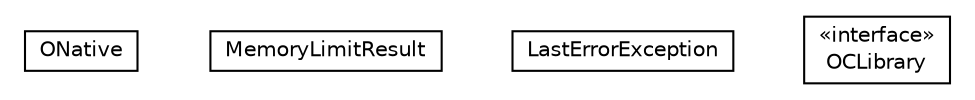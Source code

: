 #!/usr/local/bin/dot
#
# Class diagram 
# Generated by UMLGraph version R5_6-24-gf6e263 (http://www.umlgraph.org/)
#

digraph G {
	edge [fontname="Helvetica",fontsize=10,labelfontname="Helvetica",labelfontsize=10];
	node [fontname="Helvetica",fontsize=10,shape=plaintext];
	nodesep=0.25;
	ranksep=0.5;
	// com.orientechnologies.common.jnr.ONative
	c71935 [label=<<table title="com.orientechnologies.common.jnr.ONative" border="0" cellborder="1" cellspacing="0" cellpadding="2" port="p" href="./ONative.html">
		<tr><td><table border="0" cellspacing="0" cellpadding="1">
<tr><td align="center" balign="center"> ONative </td></tr>
		</table></td></tr>
		</table>>, URL="./ONative.html", fontname="Helvetica", fontcolor="black", fontsize=10.0];
	// com.orientechnologies.common.jnr.ONative.MemoryLimitResult
	c71936 [label=<<table title="com.orientechnologies.common.jnr.ONative.MemoryLimitResult" border="0" cellborder="1" cellspacing="0" cellpadding="2" port="p" href="./ONative.MemoryLimitResult.html">
		<tr><td><table border="0" cellspacing="0" cellpadding="1">
<tr><td align="center" balign="center"> MemoryLimitResult </td></tr>
		</table></td></tr>
		</table>>, URL="./ONative.MemoryLimitResult.html", fontname="Helvetica", fontcolor="black", fontsize=10.0];
	// com.orientechnologies.common.jnr.LastErrorException
	c71937 [label=<<table title="com.orientechnologies.common.jnr.LastErrorException" border="0" cellborder="1" cellspacing="0" cellpadding="2" port="p" href="./LastErrorException.html">
		<tr><td><table border="0" cellspacing="0" cellpadding="1">
<tr><td align="center" balign="center"> LastErrorException </td></tr>
		</table></td></tr>
		</table>>, URL="./LastErrorException.html", fontname="Helvetica", fontcolor="black", fontsize=10.0];
	// com.orientechnologies.common.jnr.OCLibrary
	c71938 [label=<<table title="com.orientechnologies.common.jnr.OCLibrary" border="0" cellborder="1" cellspacing="0" cellpadding="2" port="p" href="./OCLibrary.html">
		<tr><td><table border="0" cellspacing="0" cellpadding="1">
<tr><td align="center" balign="center"> &#171;interface&#187; </td></tr>
<tr><td align="center" balign="center"> OCLibrary </td></tr>
		</table></td></tr>
		</table>>, URL="./OCLibrary.html", fontname="Helvetica", fontcolor="black", fontsize=10.0];
}

